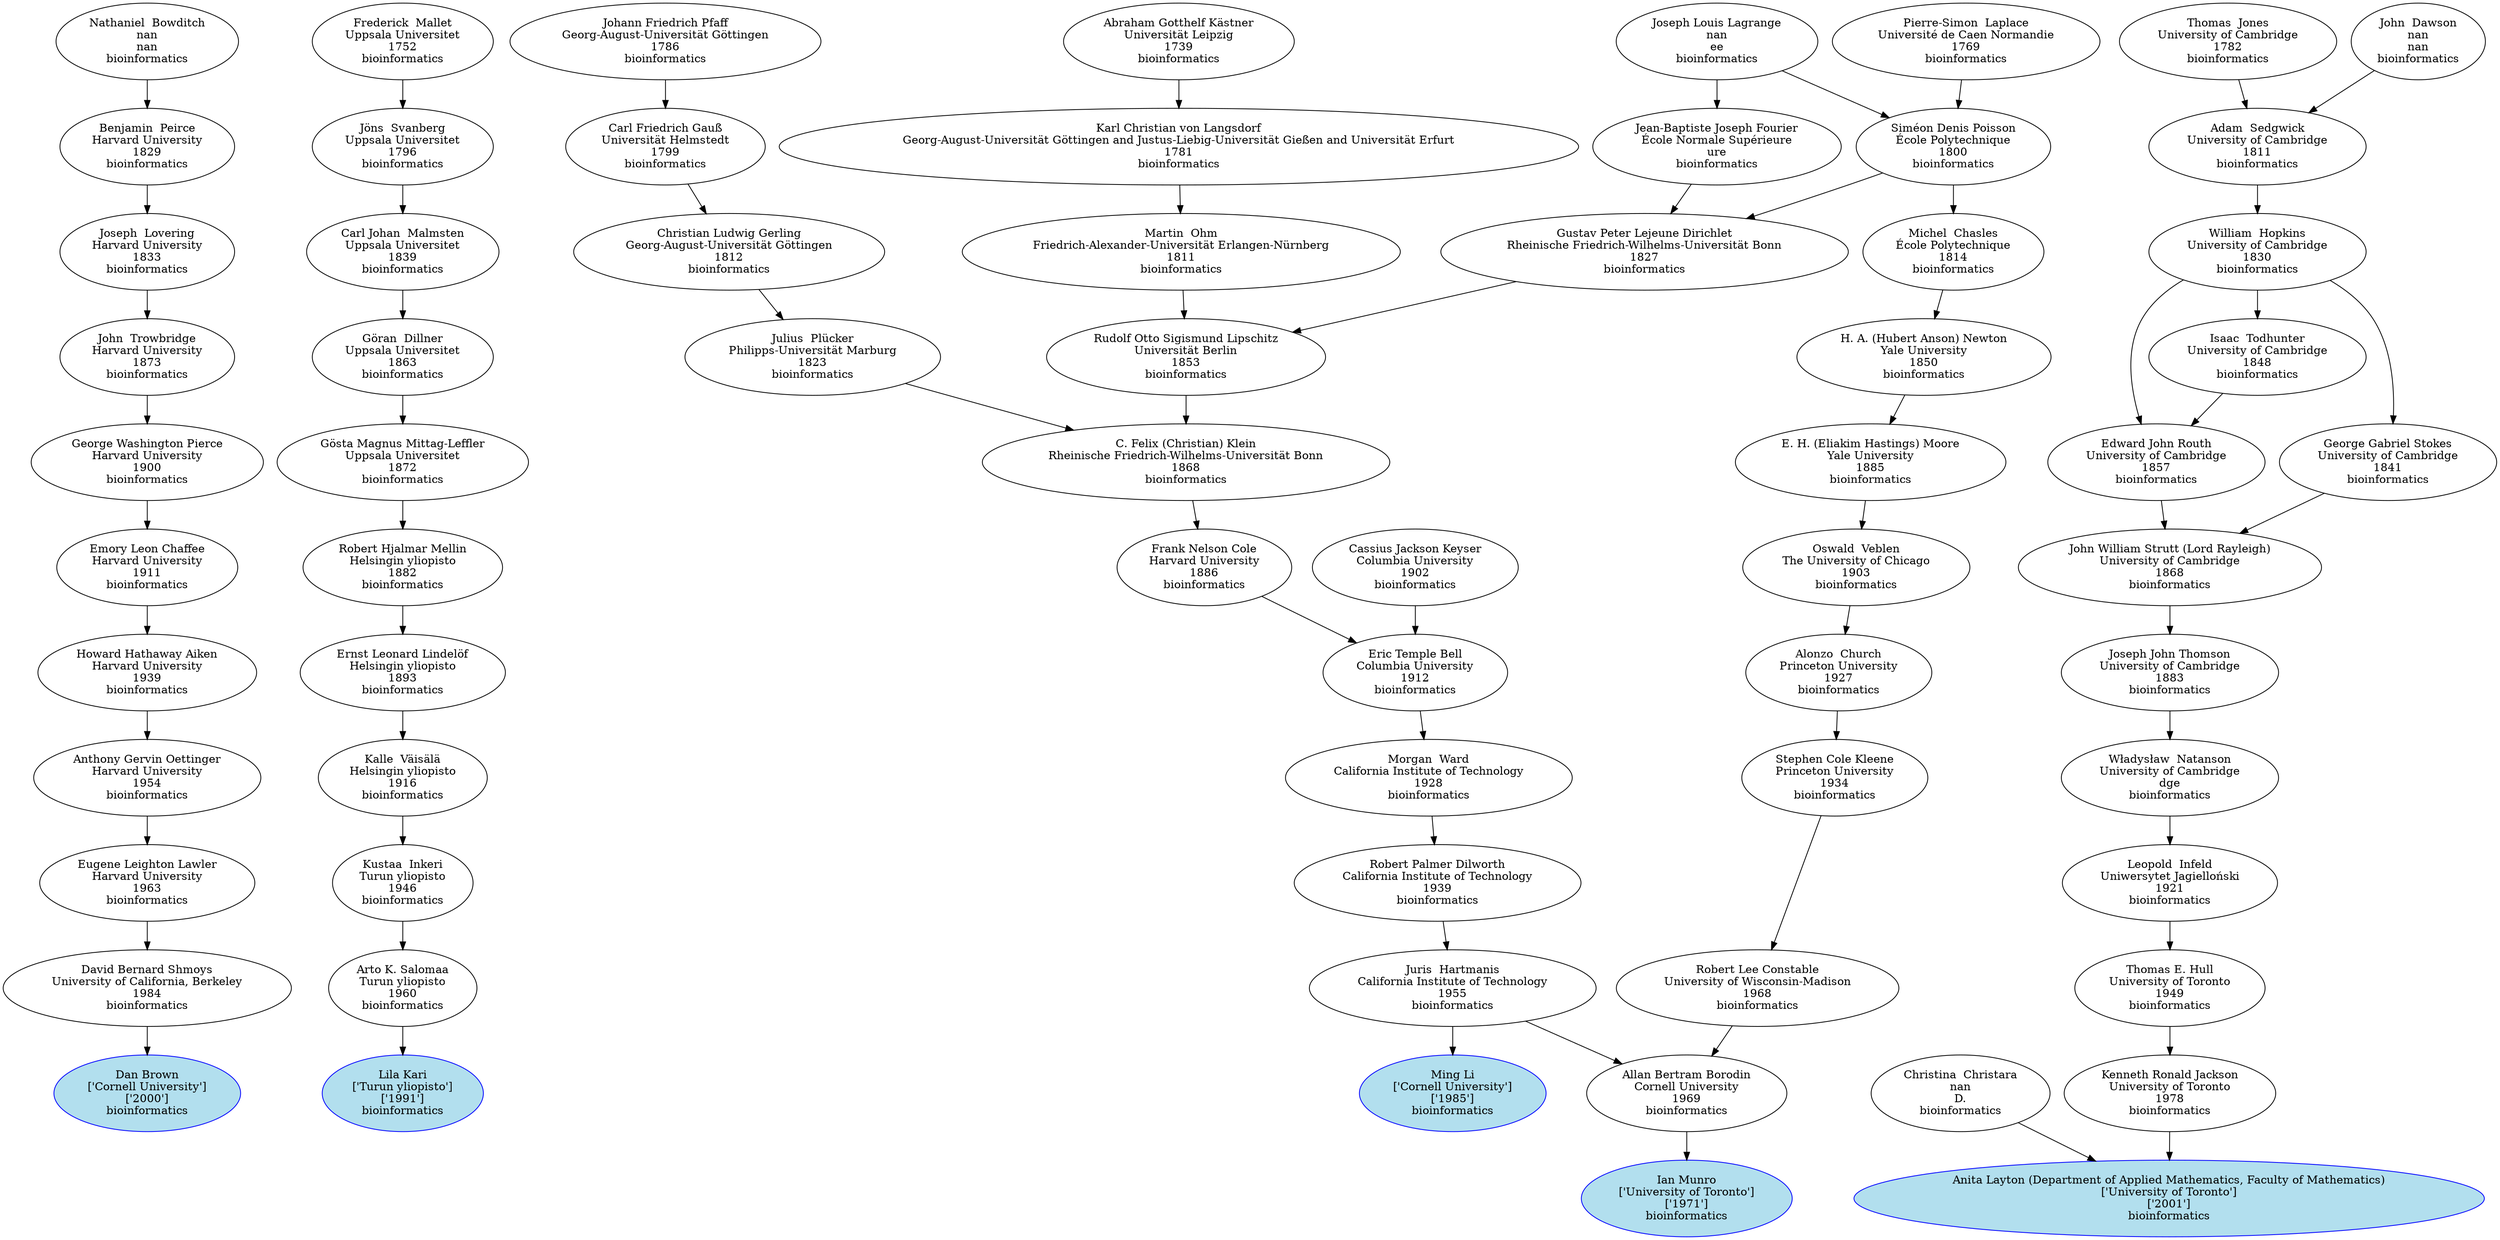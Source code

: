 digraph "Academic Genealogy for bioinformatics" {
	45379 [label="​Dan Brown
['Cornell University']
['2000']
bioinformatics" color=blue fillcolor=lightblue2 style=filled]
	20521 [label="Lila Kari
['Turun yliopisto']
['1991']
bioinformatics" color=blue fillcolor=lightblue2 style=filled]
	94793 [label="Ming Li
['Cornell University']
['1985']
bioinformatics" color=blue fillcolor=lightblue2 style=filled]
	65036 [label="Ian Munro
['University of Toronto']
['1971']
bioinformatics" color=blue fillcolor=lightblue2 style=filled]
	65049 [label="Anita Layton (Department of Applied Mathematics, Faculty of Mathematics)
['University of Toronto']
['2001']
bioinformatics" color=blue fillcolor=lightblue2 style=filled]
	36705 [label="David Bernard Shmoys
University of California, Berkeley
1984
bioinformatics"]
	20493 [label="Arto K. Salomaa
Turun yliopisto
1960
bioinformatics"]
	10404 [label="Juris  Hartmanis
California Institute of Technology
1955
bioinformatics"]
	42043 [label="Allan Bertram Borodin
Cornell University
1969
bioinformatics"]
	65023 [label="Christina  Christara
nan
D.
bioinformatics"]
	59043 [label="Kenneth Ronald Jackson
University of Toronto
1978
bioinformatics"]
	25276 [label="Eugene Leighton Lawler
Harvard University
1963
bioinformatics"]
	20538 [label="Kustaa  Inkeri
Turun yliopisto
1946
bioinformatics"]
	10395 [label="Robert Palmer Dilworth
California Institute of Technology
1939
bioinformatics"]
	9041 [label="Robert Lee Constable
University of Wisconsin-Madison
1968
bioinformatics"]
	17245 [label="Thomas E. Hull
University of Toronto
1949
bioinformatics"]
	13305 [label="Anthony Gervin Oettinger
Harvard University
1954
bioinformatics"]
	19460 [label="Kalle  Väisälä
Helsingin yliopisto
1916
bioinformatics"]
	10385 [label="Morgan  Ward
California Institute of Technology
1928
bioinformatics"]
	8012 [label="Stephen Cole Kleene
Princeton University
1934
bioinformatics"]
	16268 [label="Leopold  Infeld
Uniwersytet Jagielloński
1921
bioinformatics"]
	18953 [label="Howard Hathaway Aiken
Harvard University
1939
bioinformatics"]
	782 [label="Ernst Leonard Lindelöf
Helsingin yliopisto
1893
bioinformatics"]
	7868 [label="Eric Temple Bell
Columbia University
1912
bioinformatics"]
	8011 [label="Alonzo  Church
Princeton University
1927
bioinformatics"]
	106278 [label="Władysław  Natanson
University of Cambridge
dge
bioinformatics"]
	25248 [label="Emory Leon Chaffee
Harvard University
1911
bioinformatics"]
	143865 [label="Robert Hjalmar Mellin
Helsingin yliopisto
1882
bioinformatics"]
	7611 [label="Frank Nelson Cole
Harvard University
1886
bioinformatics"]
	37346 [label="Cassius Jackson Keyser
Columbia University
1902
bioinformatics"]
	805 [label="Oswald  Veblen
The University of Chicago
1903
bioinformatics"]
	50701 [label="Joseph John Thomson
University of Cambridge
1883
bioinformatics"]
	141987 [label="George Washington Pierce
Harvard University
1900
bioinformatics"]
	19770 [label="Gösta Magnus Mittag-Leffler
Uppsala Universitet
1872
bioinformatics"]
	7401 [label="C. Felix (Christian) Klein
Rheinische Friedrich-Wilhelms-Universität Bonn
1868
bioinformatics"]
	806 [label="E. H. (Eliakim Hastings) Moore
Yale University
1885
bioinformatics"]
	101979 [label="John William Strutt (Lord Rayleigh)
University of Cambridge
1868
bioinformatics"]
	67041 [label="John  Trowbridge
Harvard University
1873
bioinformatics"]
	24894 [label="Göran  Dillner
Uppsala Universitet
1863
bioinformatics"]
	7402 [label="Julius  Plücker
Philipps-Universität Marburg
1823
bioinformatics"]
	19964 [label="Rudolf Otto Sigismund Lipschitz
Universität Berlin
1853
bioinformatics"]
	7865 [label="H. A. (Hubert Anson) Newton
Yale University
1850
bioinformatics"]
	101929 [label="Edward John Routh
University of Cambridge
1857
bioinformatics"]
	102483 [label="George Gabriel Stokes
University of Cambridge
1841
bioinformatics"]
	132487 [label="Joseph  Lovering
Harvard University
1833
bioinformatics"]
	167682 [label="Carl Johan  Malmsten
Uppsala Universitet
1839
bioinformatics"]
	29642 [label="Christian Ludwig Gerling
Georg-August-Universität Göttingen
1812
bioinformatics"]
	47064 [label="Martin  Ohm
Friedrich-Alexander-Universität Erlangen-Nürnberg
1811
bioinformatics"]
	17946 [label="Gustav Peter Lejeune Dirichlet
Rheinische Friedrich-Wilhelms-Universität Bonn
1827
bioinformatics"]
	26995 [label="Michel  Chasles
École Polytechnique
1814
bioinformatics"]
	129420 [label="Isaac  Todhunter
University of Cambridge
1848
bioinformatics"]
	42016 [label="William  Hopkins
University of Cambridge
1830
bioinformatics"]
	80886 [label="Benjamin  Peirce
Harvard University
1829
bioinformatics"]
	20543 [label="Jöns  Svanberg
Uppsala Universitet
1796
bioinformatics"]
	18231 [label="Carl Friedrich Gauß
Universität Helmstedt
1799
bioinformatics"]
	47025 [label="Karl Christian von Langsdorf
Georg-August-Universität Göttingen and Justus-Liebig-Universität Gießen and Universität Erfurt
1781
bioinformatics"]
	17865 [label="Siméon Denis Poisson
École Polytechnique
1800
bioinformatics"]
	17981 [label="Jean-Baptiste Joseph Fourier
École Normale Supérieure
ure
bioinformatics"]
	102043 [label="Adam  Sedgwick
University of Cambridge
1811
bioinformatics"]
	147797 [label="Nathaniel  Bowditch
nan
nan
bioinformatics"]
	183360 [label="Frederick  Mallet
Uppsala Universitet
1752
bioinformatics"]
	18230 [label="Johann Friedrich Pfaff
Georg-August-Universität Göttingen
1786
bioinformatics"]
	66476 [label="Abraham Gotthelf Kästner
Universität Leipzig
1739
bioinformatics"]
	108295 [label="Pierre-Simon  Laplace
Université de Caen Normandie
1769
bioinformatics"]
	17864 [label="Joseph Louis Lagrange
nan
ee
bioinformatics"]
	102036 [label="Thomas  Jones
University of Cambridge
1782
bioinformatics"]
	102037 [label="John  Dawson
nan
nan
bioinformatics"]
	36705 -> 45379
	20493 -> 20521
	10404 -> 94793
	42043 -> 65036
	65023 -> 65049
	59043 -> 65049
	25276 -> 36705
	20538 -> 20493
	10395 -> 10404
	9041 -> 42043
	10404 -> 42043
	17245 -> 59043
	13305 -> 25276
	19460 -> 20538
	10385 -> 10395
	8012 -> 9041
	16268 -> 17245
	18953 -> 13305
	782 -> 19460
	7868 -> 10385
	8011 -> 8012
	106278 -> 16268
	25248 -> 18953
	143865 -> 782
	7611 -> 7868
	37346 -> 7868
	805 -> 8011
	50701 -> 106278
	141987 -> 25248
	19770 -> 143865
	7401 -> 7611
	806 -> 805
	101979 -> 50701
	67041 -> 141987
	24894 -> 19770
	7402 -> 7401
	19964 -> 7401
	7865 -> 806
	101929 -> 101979
	102483 -> 101979
	132487 -> 67041
	167682 -> 24894
	29642 -> 7402
	47064 -> 19964
	17946 -> 19964
	26995 -> 7865
	129420 -> 101929
	42016 -> 101929
	42016 -> 102483
	80886 -> 132487
	20543 -> 167682
	18231 -> 29642
	47025 -> 47064
	17865 -> 17946
	17981 -> 17946
	17865 -> 26995
	42016 -> 129420
	102043 -> 42016
	147797 -> 80886
	183360 -> 20543
	18230 -> 18231
	66476 -> 47025
	108295 -> 17865
	17864 -> 17865
	17864 -> 17981
	102036 -> 102043
	102037 -> 102043
}
